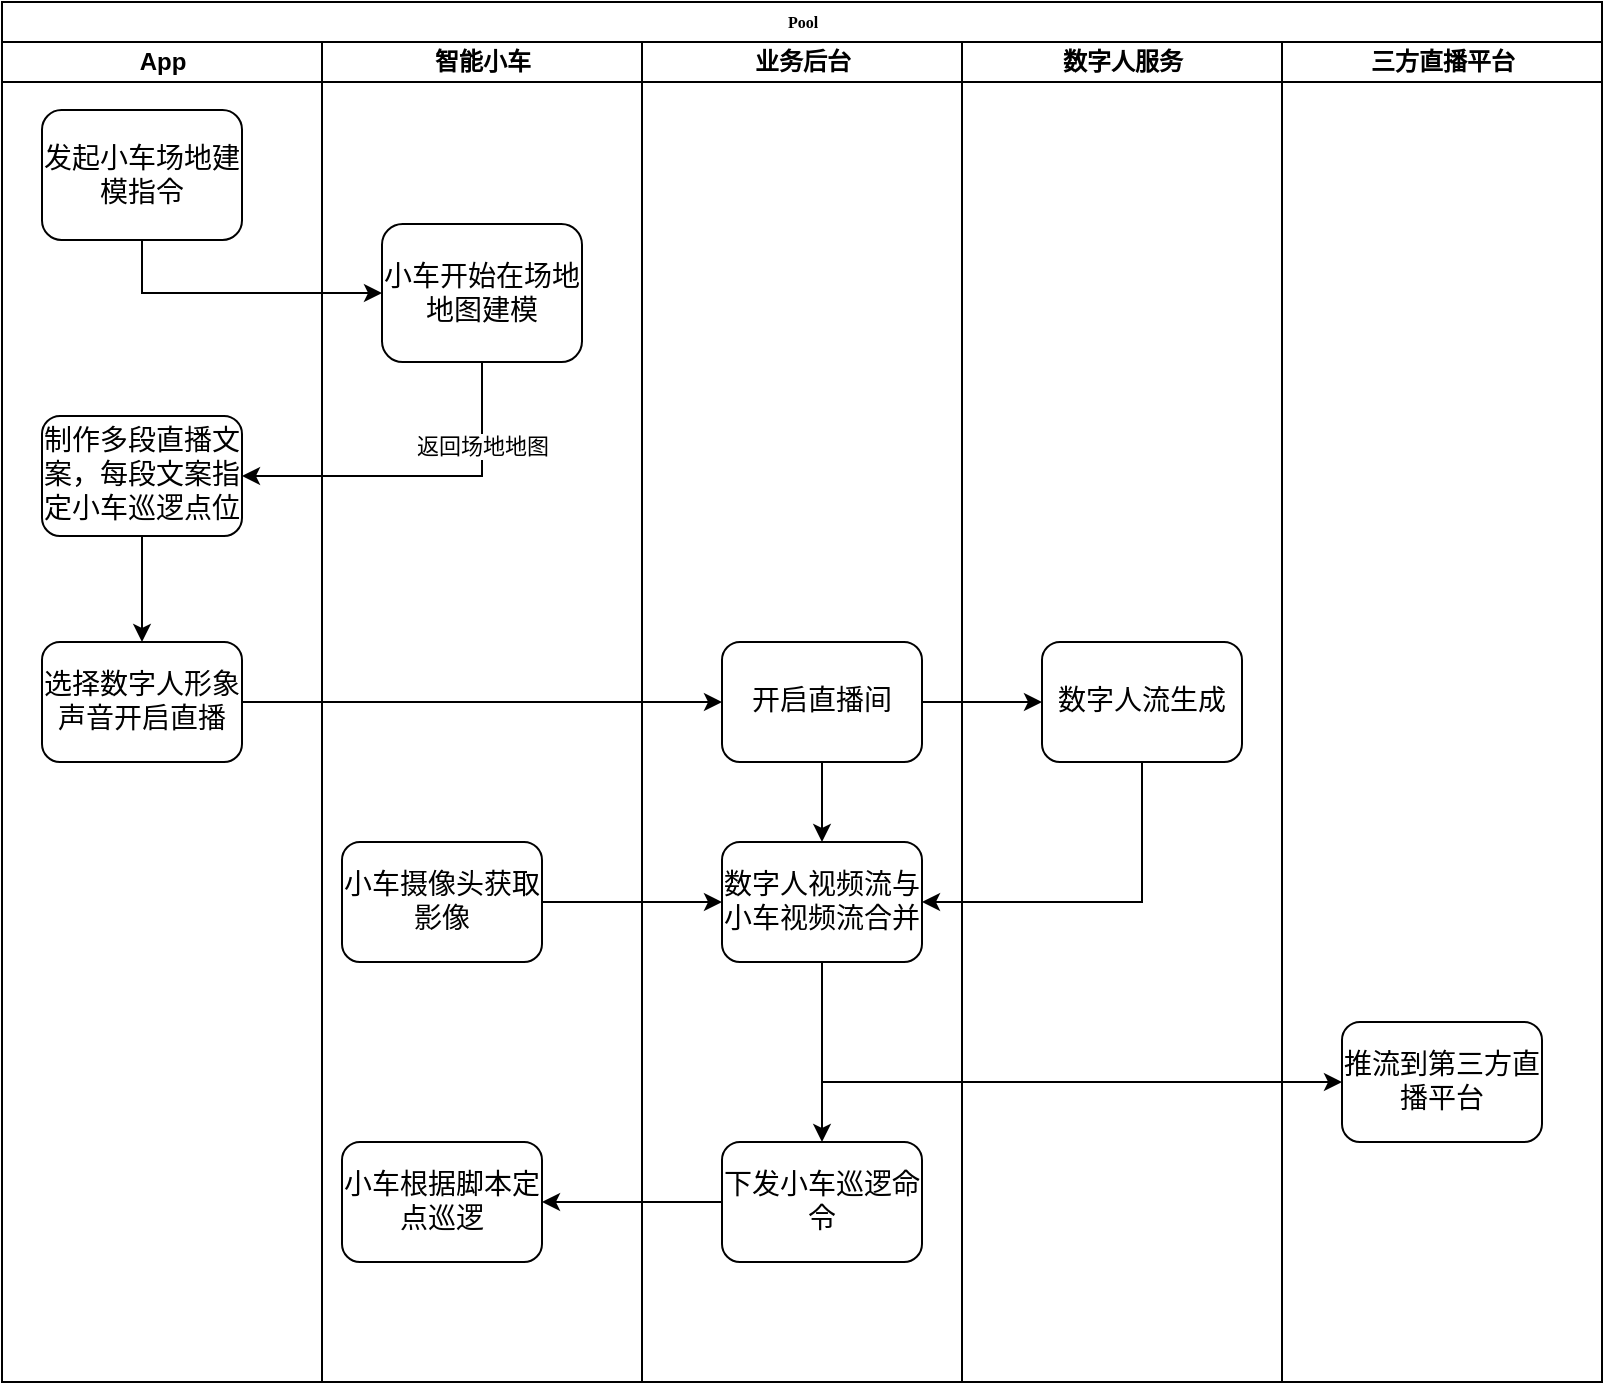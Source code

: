 <mxfile version="24.7.6">
  <diagram name="Page-1" id="74e2e168-ea6b-b213-b513-2b3c1d86103e">
    <mxGraphModel dx="919" dy="1431" grid="1" gridSize="10" guides="1" tooltips="1" connect="1" arrows="1" fold="1" page="1" pageScale="1" pageWidth="1100" pageHeight="850" background="none" math="0" shadow="0">
      <root>
        <mxCell id="0" />
        <mxCell id="1" parent="0" />
        <mxCell id="77e6c97f196da883-1" value="Pool" style="swimlane;html=1;childLayout=stackLayout;startSize=20;rounded=0;shadow=0;labelBackgroundColor=none;strokeWidth=1;fontFamily=Verdana;fontSize=8;align=center;" parent="1" vertex="1">
          <mxGeometry x="70" y="-110" width="800" height="690" as="geometry">
            <mxRectangle x="70" y="40" width="60" height="20" as="alternateBounds" />
          </mxGeometry>
        </mxCell>
        <mxCell id="77e6c97f196da883-2" value="App" style="swimlane;html=1;startSize=20;" parent="77e6c97f196da883-1" vertex="1">
          <mxGeometry y="20" width="160" height="670" as="geometry" />
        </mxCell>
        <mxCell id="77e6c97f196da883-8" value="&lt;font style=&quot;font-size: 14px;&quot;&gt;发起小车场地建模指令&lt;/font&gt;" style="rounded=1;whiteSpace=wrap;html=1;shadow=0;labelBackgroundColor=none;strokeWidth=1;fontFamily=Verdana;fontSize=8;align=center;" parent="77e6c97f196da883-2" vertex="1">
          <mxGeometry x="20" y="34" width="100" height="65" as="geometry" />
        </mxCell>
        <mxCell id="seb6zSkZ8uJEWK3e91Ww-20" value="" style="edgeStyle=orthogonalEdgeStyle;rounded=0;orthogonalLoop=1;jettySize=auto;html=1;entryX=0.5;entryY=0;entryDx=0;entryDy=0;" parent="77e6c97f196da883-2" source="seb6zSkZ8uJEWK3e91Ww-8" target="seb6zSkZ8uJEWK3e91Ww-26" edge="1">
          <mxGeometry relative="1" as="geometry">
            <mxPoint x="70" y="305" as="targetPoint" />
          </mxGeometry>
        </mxCell>
        <mxCell id="seb6zSkZ8uJEWK3e91Ww-8" value="&lt;span style=&quot;font-size: 14px;&quot;&gt;制作多段直播文案，&lt;/span&gt;&lt;span style=&quot;font-size: 14px;&quot;&gt;每段文案指定小车巡逻点位&lt;/span&gt;" style="rounded=1;whiteSpace=wrap;html=1;shadow=0;labelBackgroundColor=none;strokeWidth=1;fontFamily=Verdana;fontSize=8;align=center;" parent="77e6c97f196da883-2" vertex="1">
          <mxGeometry x="20" y="187" width="100" height="60" as="geometry" />
        </mxCell>
        <mxCell id="seb6zSkZ8uJEWK3e91Ww-26" value="&lt;span style=&quot;font-size: 14px;&quot;&gt;选择数字人形象声音开启直播&lt;/span&gt;" style="rounded=1;whiteSpace=wrap;html=1;shadow=0;labelBackgroundColor=none;strokeWidth=1;fontFamily=Verdana;fontSize=8;align=center;" parent="77e6c97f196da883-2" vertex="1">
          <mxGeometry x="20" y="300" width="100" height="60" as="geometry" />
        </mxCell>
        <mxCell id="77e6c97f196da883-3" value="智能小车" style="swimlane;html=1;startSize=20;" parent="77e6c97f196da883-1" vertex="1">
          <mxGeometry x="160" y="20" width="160" height="670" as="geometry" />
        </mxCell>
        <mxCell id="seb6zSkZ8uJEWK3e91Ww-11" value="&lt;span style=&quot;font-size: 14px;&quot;&gt;小车开始在场地地图建模&lt;/span&gt;" style="rounded=1;whiteSpace=wrap;html=1;shadow=0;labelBackgroundColor=none;strokeWidth=1;fontFamily=Verdana;fontSize=8;align=center;" parent="77e6c97f196da883-3" vertex="1">
          <mxGeometry x="30" y="91" width="100" height="69" as="geometry" />
        </mxCell>
        <mxCell id="seb6zSkZ8uJEWK3e91Ww-32" value="&lt;span style=&quot;font-size: 14px;&quot;&gt;小车摄像头获取影像&lt;/span&gt;" style="rounded=1;whiteSpace=wrap;html=1;shadow=0;labelBackgroundColor=none;strokeWidth=1;fontFamily=Verdana;fontSize=8;align=center;" parent="77e6c97f196da883-3" vertex="1">
          <mxGeometry x="10" y="400" width="100" height="60" as="geometry" />
        </mxCell>
        <mxCell id="seb6zSkZ8uJEWK3e91Ww-51" value="&lt;span style=&quot;font-size: 14px;&quot;&gt;小车根据脚本定点巡逻&lt;/span&gt;" style="rounded=1;whiteSpace=wrap;html=1;shadow=0;labelBackgroundColor=none;strokeWidth=1;fontFamily=Verdana;fontSize=8;align=center;" parent="77e6c97f196da883-3" vertex="1">
          <mxGeometry x="10" y="550" width="100" height="60" as="geometry" />
        </mxCell>
        <mxCell id="77e6c97f196da883-4" value="业务后台" style="swimlane;html=1;startSize=20;" parent="77e6c97f196da883-1" vertex="1">
          <mxGeometry x="320" y="20" width="160" height="670" as="geometry" />
        </mxCell>
        <mxCell id="seb6zSkZ8uJEWK3e91Ww-25" value="" style="edgeStyle=orthogonalEdgeStyle;rounded=0;orthogonalLoop=1;jettySize=auto;html=1;entryX=0.5;entryY=0;entryDx=0;entryDy=0;" parent="77e6c97f196da883-4" source="seb6zSkZ8uJEWK3e91Ww-23" target="seb6zSkZ8uJEWK3e91Ww-34" edge="1">
          <mxGeometry relative="1" as="geometry">
            <mxPoint x="80" y="580" as="targetPoint" />
          </mxGeometry>
        </mxCell>
        <mxCell id="seb6zSkZ8uJEWK3e91Ww-23" value="&lt;span style=&quot;font-size: 14px;&quot;&gt;开启直播间&lt;/span&gt;" style="rounded=1;whiteSpace=wrap;html=1;shadow=0;labelBackgroundColor=none;strokeWidth=1;fontFamily=Verdana;fontSize=8;align=center;" parent="77e6c97f196da883-4" vertex="1">
          <mxGeometry x="40" y="300" width="100" height="60" as="geometry" />
        </mxCell>
        <mxCell id="seb6zSkZ8uJEWK3e91Ww-50" style="edgeStyle=orthogonalEdgeStyle;rounded=0;orthogonalLoop=1;jettySize=auto;html=1;" parent="77e6c97f196da883-4" source="seb6zSkZ8uJEWK3e91Ww-34" target="seb6zSkZ8uJEWK3e91Ww-49" edge="1">
          <mxGeometry relative="1" as="geometry" />
        </mxCell>
        <mxCell id="seb6zSkZ8uJEWK3e91Ww-34" value="&lt;span style=&quot;font-size: 14px;&quot;&gt;数字人视频流与小车视频流合并&lt;/span&gt;" style="rounded=1;whiteSpace=wrap;html=1;shadow=0;labelBackgroundColor=none;strokeWidth=1;fontFamily=Verdana;fontSize=8;align=center;" parent="77e6c97f196da883-4" vertex="1">
          <mxGeometry x="40" y="400" width="100" height="60" as="geometry" />
        </mxCell>
        <mxCell id="seb6zSkZ8uJEWK3e91Ww-49" value="&lt;span style=&quot;font-size: 14px;&quot;&gt;下发小车巡逻命令&lt;/span&gt;" style="rounded=1;whiteSpace=wrap;html=1;shadow=0;labelBackgroundColor=none;strokeWidth=1;fontFamily=Verdana;fontSize=8;align=center;" parent="77e6c97f196da883-4" vertex="1">
          <mxGeometry x="40" y="550" width="100" height="60" as="geometry" />
        </mxCell>
        <mxCell id="77e6c97f196da883-5" value="数字人服务" style="swimlane;html=1;startSize=20;" parent="77e6c97f196da883-1" vertex="1">
          <mxGeometry x="480" y="20" width="160" height="670" as="geometry" />
        </mxCell>
        <mxCell id="seb6zSkZ8uJEWK3e91Ww-29" value="&lt;span style=&quot;font-size: 14px;&quot;&gt;数字人流生成&lt;/span&gt;" style="rounded=1;whiteSpace=wrap;html=1;shadow=0;labelBackgroundColor=none;strokeWidth=1;fontFamily=Verdana;fontSize=8;align=center;" parent="77e6c97f196da883-5" vertex="1">
          <mxGeometry x="40" y="300" width="100" height="60" as="geometry" />
        </mxCell>
        <mxCell id="77e6c97f196da883-6" value="三方直播平台" style="swimlane;html=1;startSize=20;" parent="77e6c97f196da883-1" vertex="1">
          <mxGeometry x="640" y="20" width="160" height="670" as="geometry" />
        </mxCell>
        <mxCell id="seb6zSkZ8uJEWK3e91Ww-39" value="&lt;span style=&quot;font-size: 14px;&quot;&gt;推流到第三方直播平台&lt;/span&gt;" style="rounded=1;whiteSpace=wrap;html=1;shadow=0;labelBackgroundColor=none;strokeWidth=1;fontFamily=Verdana;fontSize=8;align=center;" parent="77e6c97f196da883-6" vertex="1">
          <mxGeometry x="30" y="490" width="100" height="60" as="geometry" />
        </mxCell>
        <mxCell id="seb6zSkZ8uJEWK3e91Ww-1" style="edgeStyle=orthogonalEdgeStyle;rounded=0;orthogonalLoop=1;jettySize=auto;html=1;exitX=0.5;exitY=1;exitDx=0;exitDy=0;entryX=0;entryY=0.5;entryDx=0;entryDy=0;" parent="77e6c97f196da883-1" source="77e6c97f196da883-8" target="seb6zSkZ8uJEWK3e91Ww-11" edge="1">
          <mxGeometry relative="1" as="geometry">
            <mxPoint x="70" y="175" as="targetPoint" />
          </mxGeometry>
        </mxCell>
        <mxCell id="seb6zSkZ8uJEWK3e91Ww-28" value="" style="edgeStyle=orthogonalEdgeStyle;rounded=0;orthogonalLoop=1;jettySize=auto;html=1;exitX=1;exitY=0.5;exitDx=0;exitDy=0;entryX=0;entryY=0.5;entryDx=0;entryDy=0;" parent="77e6c97f196da883-1" source="seb6zSkZ8uJEWK3e91Ww-26" target="seb6zSkZ8uJEWK3e91Ww-23" edge="1">
          <mxGeometry relative="1" as="geometry" />
        </mxCell>
        <mxCell id="seb6zSkZ8uJEWK3e91Ww-35" value="" style="edgeStyle=orthogonalEdgeStyle;rounded=0;orthogonalLoop=1;jettySize=auto;html=1;entryX=0;entryY=0.5;entryDx=0;entryDy=0;" parent="77e6c97f196da883-1" source="seb6zSkZ8uJEWK3e91Ww-32" target="seb6zSkZ8uJEWK3e91Ww-34" edge="1">
          <mxGeometry relative="1" as="geometry" />
        </mxCell>
        <mxCell id="seb6zSkZ8uJEWK3e91Ww-43" value="" style="edgeStyle=orthogonalEdgeStyle;rounded=0;orthogonalLoop=1;jettySize=auto;html=1;" parent="77e6c97f196da883-1" source="seb6zSkZ8uJEWK3e91Ww-23" target="seb6zSkZ8uJEWK3e91Ww-29" edge="1">
          <mxGeometry relative="1" as="geometry" />
        </mxCell>
        <mxCell id="seb6zSkZ8uJEWK3e91Ww-44" style="edgeStyle=orthogonalEdgeStyle;rounded=0;orthogonalLoop=1;jettySize=auto;html=1;entryX=1;entryY=0.5;entryDx=0;entryDy=0;" parent="77e6c97f196da883-1" source="seb6zSkZ8uJEWK3e91Ww-29" target="seb6zSkZ8uJEWK3e91Ww-34" edge="1">
          <mxGeometry relative="1" as="geometry">
            <mxPoint x="580" y="640" as="targetPoint" />
            <Array as="points">
              <mxPoint x="570" y="450" />
            </Array>
          </mxGeometry>
        </mxCell>
        <mxCell id="seb6zSkZ8uJEWK3e91Ww-45" style="edgeStyle=orthogonalEdgeStyle;rounded=0;orthogonalLoop=1;jettySize=auto;html=1;entryX=0;entryY=0.5;entryDx=0;entryDy=0;" parent="77e6c97f196da883-1" source="seb6zSkZ8uJEWK3e91Ww-34" target="seb6zSkZ8uJEWK3e91Ww-39" edge="1">
          <mxGeometry relative="1" as="geometry">
            <Array as="points">
              <mxPoint x="410" y="540" />
            </Array>
          </mxGeometry>
        </mxCell>
        <mxCell id="seb6zSkZ8uJEWK3e91Ww-47" style="edgeStyle=orthogonalEdgeStyle;rounded=0;orthogonalLoop=1;jettySize=auto;html=1;entryX=1;entryY=0.5;entryDx=0;entryDy=0;" parent="77e6c97f196da883-1" source="seb6zSkZ8uJEWK3e91Ww-11" target="seb6zSkZ8uJEWK3e91Ww-8" edge="1">
          <mxGeometry relative="1" as="geometry">
            <Array as="points">
              <mxPoint x="240" y="237" />
            </Array>
          </mxGeometry>
        </mxCell>
        <mxCell id="seb6zSkZ8uJEWK3e91Ww-48" value="返回场地地图" style="edgeLabel;html=1;align=center;verticalAlign=middle;resizable=0;points=[];" parent="seb6zSkZ8uJEWK3e91Ww-47" vertex="1" connectable="0">
          <mxGeometry x="-0.525" relative="1" as="geometry">
            <mxPoint as="offset" />
          </mxGeometry>
        </mxCell>
        <mxCell id="seb6zSkZ8uJEWK3e91Ww-52" value="" style="edgeStyle=orthogonalEdgeStyle;rounded=0;orthogonalLoop=1;jettySize=auto;html=1;" parent="77e6c97f196da883-1" source="seb6zSkZ8uJEWK3e91Ww-49" target="seb6zSkZ8uJEWK3e91Ww-51" edge="1">
          <mxGeometry relative="1" as="geometry" />
        </mxCell>
      </root>
    </mxGraphModel>
  </diagram>
</mxfile>
